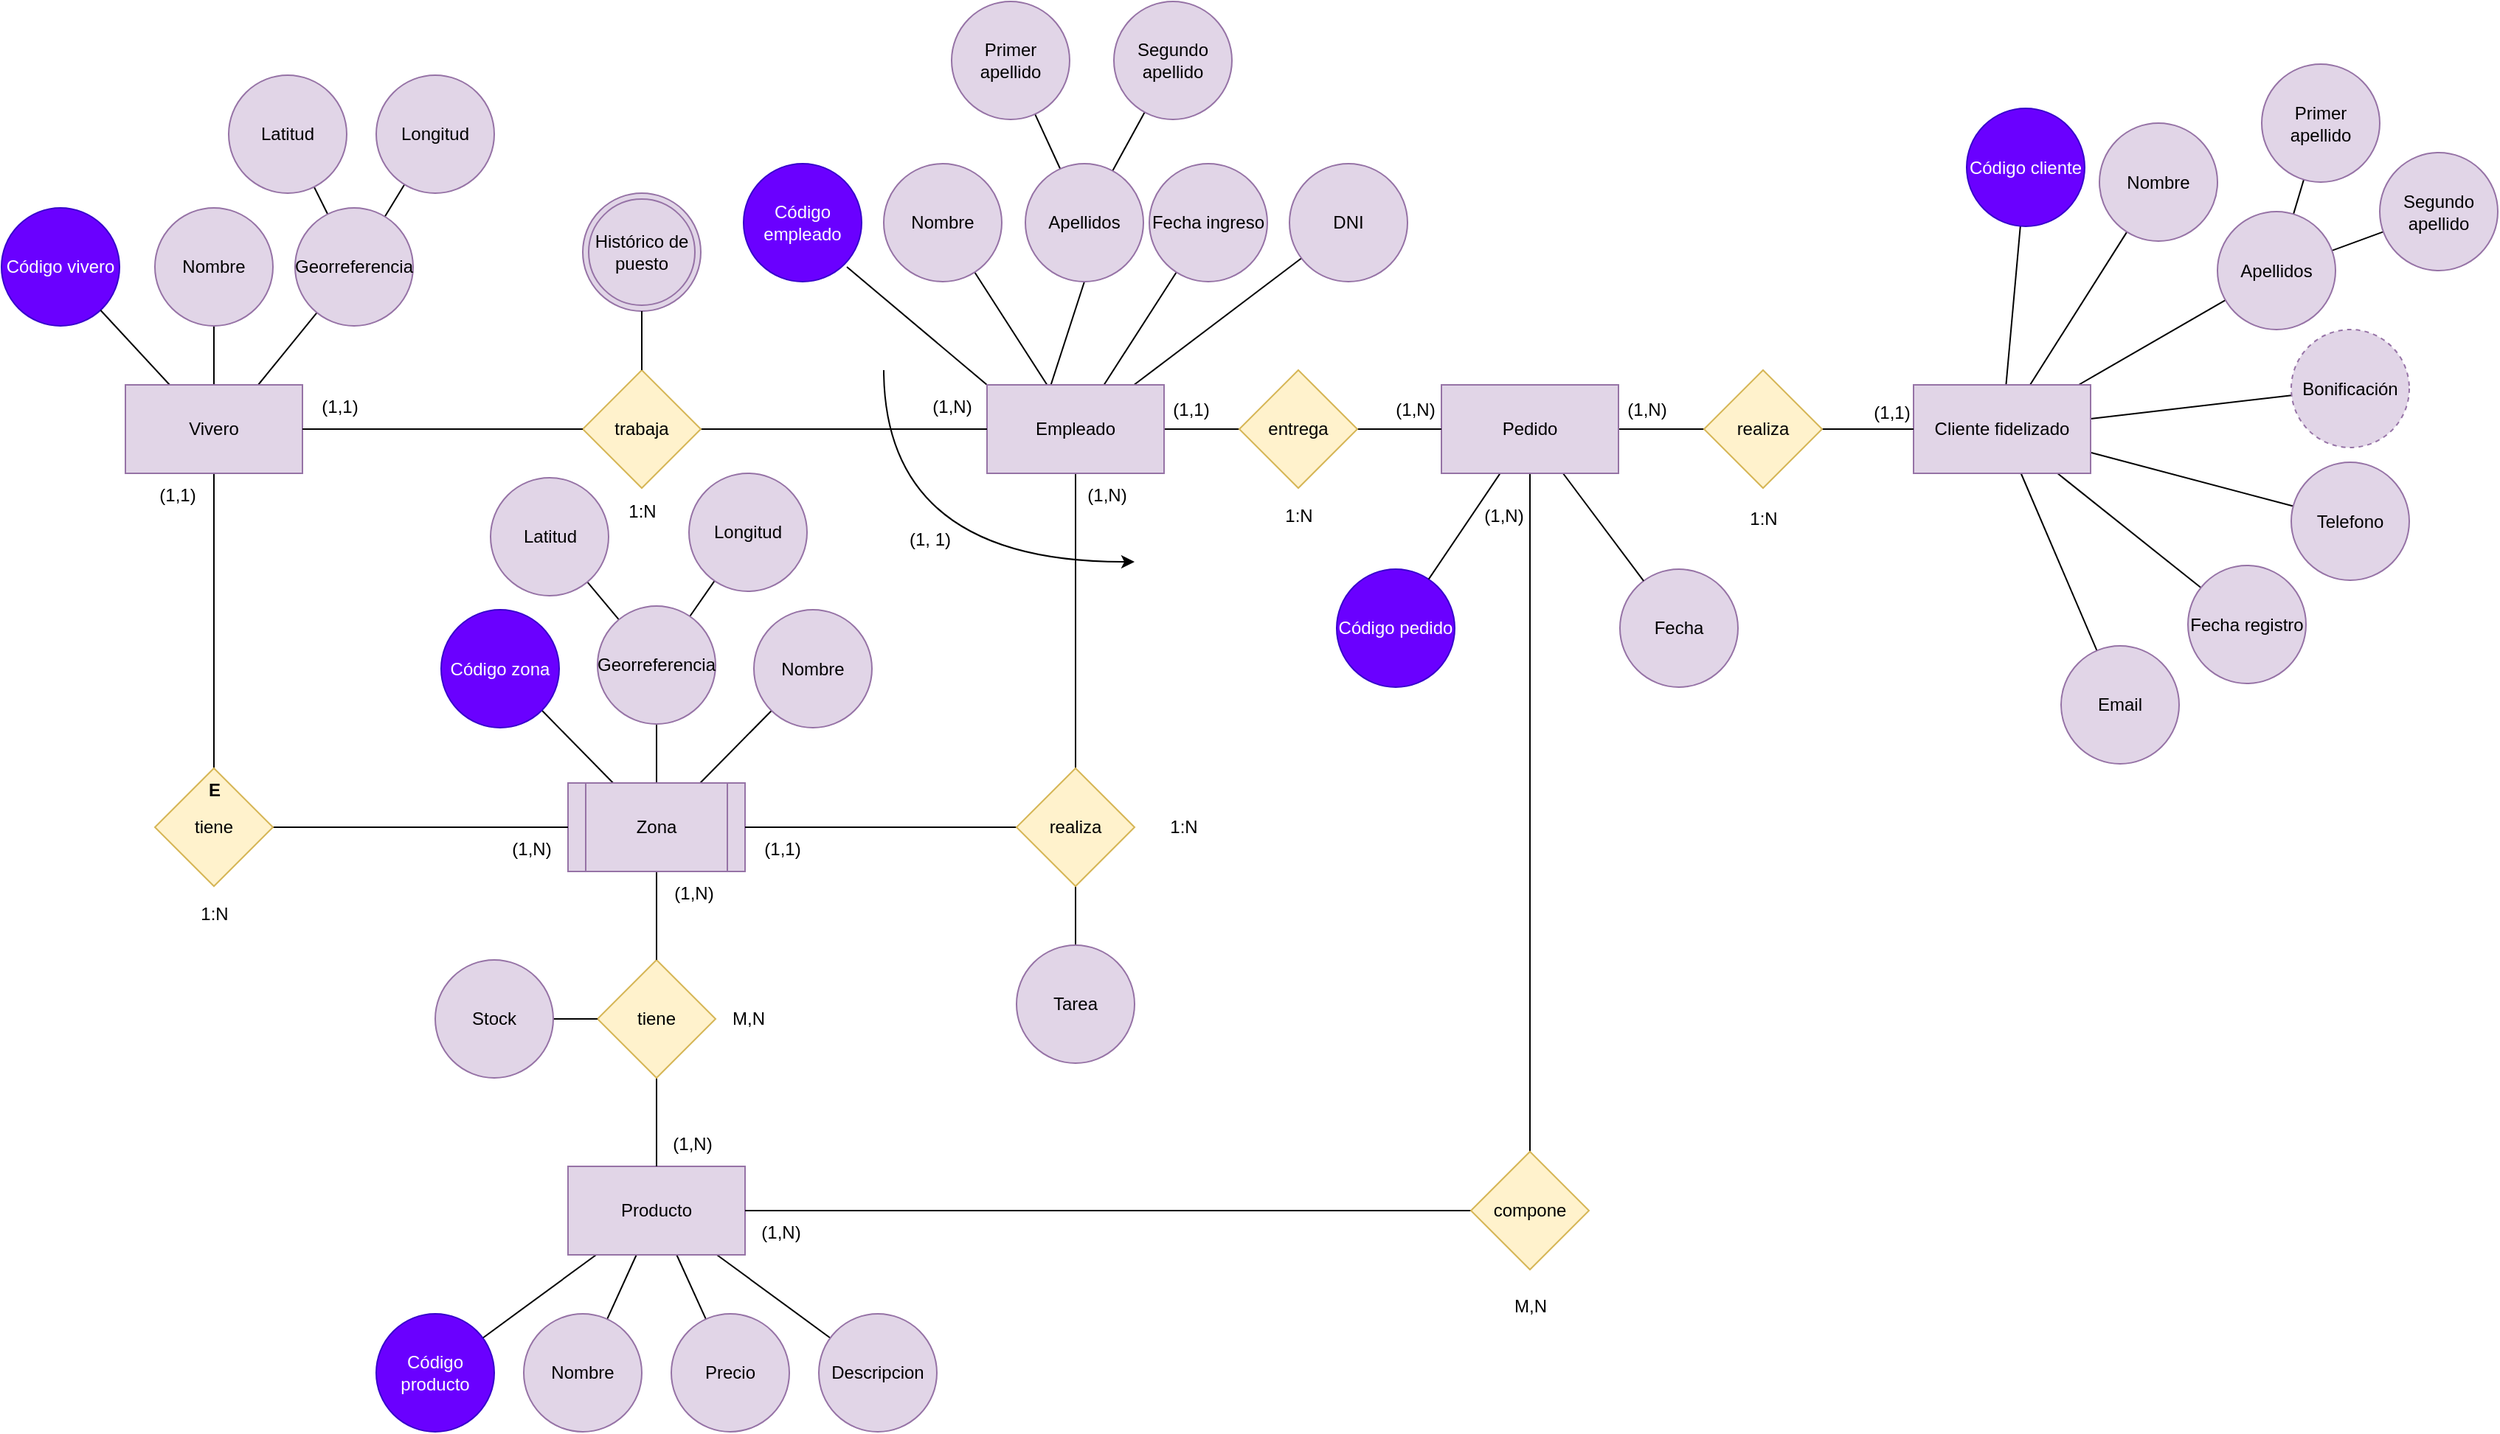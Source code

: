 <mxfile version="24.8.3">
  <diagram name="Página-1" id="UHBcDo3w5O7GQZ0DHGnp">
    <mxGraphModel grid="0" page="1" gridSize="10" guides="1" tooltips="1" connect="1" arrows="1" fold="1" pageScale="1" pageWidth="827" pageHeight="1169" math="0" shadow="0">
      <root>
        <mxCell id="0" />
        <mxCell id="1" parent="0" />
        <mxCell id="_EzMTFCngacepDHgzK4X-21" style="rounded=0;orthogonalLoop=1;jettySize=auto;html=1;entryX=0.5;entryY=1;entryDx=0;entryDy=0;endArrow=none;endFill=0;exitX=0.5;exitY=0;exitDx=0;exitDy=0;" edge="1" parent="1" source="6fVsq-_J9UxJOpscQPYp-1" target="_EzMTFCngacepDHgzK4X-19">
          <mxGeometry relative="1" as="geometry" />
        </mxCell>
        <mxCell id="_EzMTFCngacepDHgzK4X-22" style="rounded=0;orthogonalLoop=1;jettySize=auto;html=1;endArrow=none;endFill=0;" edge="1" parent="1" source="PSQP5frEjgtf2xddnxFg-1" target="_EzMTFCngacepDHgzK4X-17">
          <mxGeometry relative="1" as="geometry">
            <mxPoint x="-580" y="220" as="targetPoint" />
          </mxGeometry>
        </mxCell>
        <mxCell id="_EzMTFCngacepDHgzK4X-33" style="rounded=0;orthogonalLoop=1;jettySize=auto;html=1;endArrow=none;endFill=0;entryX=0.875;entryY=0.875;entryDx=0;entryDy=0;entryPerimeter=0;exitX=0;exitY=0;exitDx=0;exitDy=0;" edge="1" parent="1" source="6fVsq-_J9UxJOpscQPYp-6" target="_EzMTFCngacepDHgzK4X-28">
          <mxGeometry relative="1" as="geometry" />
        </mxCell>
        <mxCell id="_EzMTFCngacepDHgzK4X-34" style="rounded=0;orthogonalLoop=1;jettySize=auto;html=1;endArrow=none;endFill=0;" edge="1" parent="1" source="6fVsq-_J9UxJOpscQPYp-6" target="_EzMTFCngacepDHgzK4X-30">
          <mxGeometry relative="1" as="geometry" />
        </mxCell>
        <mxCell id="_EzMTFCngacepDHgzK4X-35" style="rounded=0;orthogonalLoop=1;jettySize=auto;html=1;entryX=0.5;entryY=1;entryDx=0;entryDy=0;endArrow=none;endFill=0;exitX=0.35;exitY=0.067;exitDx=0;exitDy=0;exitPerimeter=0;" edge="1" parent="1" source="6fVsq-_J9UxJOpscQPYp-6" target="_EzMTFCngacepDHgzK4X-29">
          <mxGeometry relative="1" as="geometry" />
        </mxCell>
        <mxCell id="_EzMTFCngacepDHgzK4X-36" style="rounded=0;orthogonalLoop=1;jettySize=auto;html=1;endArrow=none;endFill=0;" edge="1" parent="1" source="6fVsq-_J9UxJOpscQPYp-6" target="_EzMTFCngacepDHgzK4X-32">
          <mxGeometry relative="1" as="geometry" />
        </mxCell>
        <mxCell id="_EzMTFCngacepDHgzK4X-37" style="rounded=0;orthogonalLoop=1;jettySize=auto;html=1;endArrow=none;endFill=0;" edge="1" parent="1" source="6fVsq-_J9UxJOpscQPYp-6" target="_EzMTFCngacepDHgzK4X-31">
          <mxGeometry relative="1" as="geometry" />
        </mxCell>
        <mxCell id="SDyo2RUHHrsPKv_Lk7U--41" style="edgeStyle=orthogonalEdgeStyle;rounded=0;orthogonalLoop=1;jettySize=auto;html=1;entryX=0.5;entryY=0;entryDx=0;entryDy=0;endArrow=none;endFill=0;" edge="1" parent="1" source="6fVsq-_J9UxJOpscQPYp-6" target="SDyo2RUHHrsPKv_Lk7U--40">
          <mxGeometry relative="1" as="geometry" />
        </mxCell>
        <mxCell id="Sppeee91M4I9eySE8Mxn-9" style="edgeStyle=orthogonalEdgeStyle;rounded=0;orthogonalLoop=1;jettySize=auto;html=1;endArrow=none;endFill=0;" edge="1" parent="1" source="6fVsq-_J9UxJOpscQPYp-6" target="Sppeee91M4I9eySE8Mxn-8">
          <mxGeometry relative="1" as="geometry" />
        </mxCell>
        <mxCell id="6fVsq-_J9UxJOpscQPYp-6" value="Empleado" style="rounded=0;whiteSpace=wrap;html=1;fillColor=#e1d5e7;strokeColor=#9673a6;" vertex="1" parent="1">
          <mxGeometry x="-96" y="360" width="120" height="60" as="geometry" />
        </mxCell>
        <mxCell id="_EzMTFCngacepDHgzK4X-38" style="rounded=0;orthogonalLoop=1;jettySize=auto;html=1;endArrow=none;endFill=0;" edge="1" parent="1" source="6fVsq-_J9UxJOpscQPYp-7" target="SDyo2RUHHrsPKv_Lk7U--8">
          <mxGeometry relative="1" as="geometry" />
        </mxCell>
        <mxCell id="_EzMTFCngacepDHgzK4X-39" style="rounded=0;orthogonalLoop=1;jettySize=auto;html=1;endArrow=none;endFill=0;" edge="1" parent="1" source="6fVsq-_J9UxJOpscQPYp-7" target="SDyo2RUHHrsPKv_Lk7U--11">
          <mxGeometry relative="1" as="geometry" />
        </mxCell>
        <mxCell id="_EzMTFCngacepDHgzK4X-40" style="rounded=0;orthogonalLoop=1;jettySize=auto;html=1;endArrow=none;endFill=0;" edge="1" parent="1" source="6fVsq-_J9UxJOpscQPYp-7" target="SDyo2RUHHrsPKv_Lk7U--12">
          <mxGeometry relative="1" as="geometry" />
        </mxCell>
        <mxCell id="_EzMTFCngacepDHgzK4X-41" style="rounded=0;orthogonalLoop=1;jettySize=auto;html=1;endArrow=none;endFill=0;" edge="1" parent="1" source="6fVsq-_J9UxJOpscQPYp-7" target="SDyo2RUHHrsPKv_Lk7U--13">
          <mxGeometry relative="1" as="geometry" />
        </mxCell>
        <mxCell id="6fVsq-_J9UxJOpscQPYp-7" value="Producto" style="rounded=0;whiteSpace=wrap;html=1;fillColor=#e1d5e7;strokeColor=#9673a6;" vertex="1" parent="1">
          <mxGeometry x="-380" y="890" width="120" height="60" as="geometry" />
        </mxCell>
        <mxCell id="SDyo2RUHHrsPKv_Lk7U--25" style="rounded=0;orthogonalLoop=1;jettySize=auto;html=1;endArrow=none;endFill=0;" edge="1" parent="1" source="_EzMTFCngacepDHgzK4X-6" target="SDyo2RUHHrsPKv_Lk7U--18">
          <mxGeometry relative="1" as="geometry" />
        </mxCell>
        <mxCell id="SDyo2RUHHrsPKv_Lk7U--26" style="rounded=0;orthogonalLoop=1;jettySize=auto;html=1;endArrow=none;endFill=0;" edge="1" parent="1" source="_EzMTFCngacepDHgzK4X-6" target="SDyo2RUHHrsPKv_Lk7U--20">
          <mxGeometry relative="1" as="geometry" />
        </mxCell>
        <mxCell id="SDyo2RUHHrsPKv_Lk7U--27" style="rounded=0;orthogonalLoop=1;jettySize=auto;html=1;endArrow=none;endFill=0;" edge="1" parent="1" source="_EzMTFCngacepDHgzK4X-6" target="SDyo2RUHHrsPKv_Lk7U--21">
          <mxGeometry relative="1" as="geometry" />
        </mxCell>
        <mxCell id="SDyo2RUHHrsPKv_Lk7U--28" style="rounded=0;orthogonalLoop=1;jettySize=auto;html=1;endArrow=none;endFill=0;" edge="1" parent="1" source="_EzMTFCngacepDHgzK4X-6" target="SDyo2RUHHrsPKv_Lk7U--22">
          <mxGeometry relative="1" as="geometry" />
        </mxCell>
        <mxCell id="SDyo2RUHHrsPKv_Lk7U--29" style="rounded=0;orthogonalLoop=1;jettySize=auto;html=1;endArrow=none;endFill=0;" edge="1" parent="1" source="_EzMTFCngacepDHgzK4X-6" target="SDyo2RUHHrsPKv_Lk7U--23">
          <mxGeometry relative="1" as="geometry" />
        </mxCell>
        <mxCell id="SDyo2RUHHrsPKv_Lk7U--30" style="rounded=0;orthogonalLoop=1;jettySize=auto;html=1;endArrow=none;endFill=0;" edge="1" parent="1" source="_EzMTFCngacepDHgzK4X-6" target="SDyo2RUHHrsPKv_Lk7U--24">
          <mxGeometry relative="1" as="geometry" />
        </mxCell>
        <mxCell id="SDyo2RUHHrsPKv_Lk7U--8" value="Código producto" style="ellipse;whiteSpace=wrap;html=1;aspect=fixed;fillColor=#6a00ff;strokeColor=#3700CC;fontColor=#ffffff;" vertex="1" parent="1">
          <mxGeometry x="-510" y="990" width="80" height="80" as="geometry" />
        </mxCell>
        <mxCell id="SDyo2RUHHrsPKv_Lk7U--12" value="Precio" style="ellipse;whiteSpace=wrap;html=1;aspect=fixed;fillColor=#e1d5e7;strokeColor=#9673a6;" vertex="1" parent="1">
          <mxGeometry x="-310" y="990" width="80" height="80" as="geometry" />
        </mxCell>
        <mxCell id="_EzMTFCngacepDHgzK4X-16" value="Código vivero " style="ellipse;whiteSpace=wrap;html=1;aspect=fixed;fillColor=#6a00ff;strokeColor=#3700CC;fontColor=#ffffff;" vertex="1" parent="1">
          <mxGeometry x="-764" y="240" width="80" height="80" as="geometry" />
        </mxCell>
        <mxCell id="SDyo2RUHHrsPKv_Lk7U--13" value="Descripcion" style="ellipse;whiteSpace=wrap;html=1;aspect=fixed;fillColor=#e1d5e7;strokeColor=#9673a6;" vertex="1" parent="1">
          <mxGeometry x="-210" y="990" width="80" height="80" as="geometry" />
        </mxCell>
        <mxCell id="_EzMTFCngacepDHgzK4X-26" style="rounded=0;orthogonalLoop=1;jettySize=auto;html=1;endArrow=none;endFill=0;exitX=0.25;exitY=0;exitDx=0;exitDy=0;" edge="1" parent="1" source="6fVsq-_J9UxJOpscQPYp-1" target="_EzMTFCngacepDHgzK4X-16">
          <mxGeometry relative="1" as="geometry" />
        </mxCell>
        <mxCell id="PSQP5frEjgtf2xddnxFg-9" style="rounded=0;orthogonalLoop=1;jettySize=auto;html=1;endArrow=none;endFill=0;" edge="1" parent="1" source="_EzMTFCngacepDHgzK4X-6" target="PSQP5frEjgtf2xddnxFg-8">
          <mxGeometry relative="1" as="geometry" />
        </mxCell>
        <mxCell id="_EzMTFCngacepDHgzK4X-6" value="Cliente fidelizado" style="rounded=0;whiteSpace=wrap;html=1;fillColor=#e1d5e7;strokeColor=#9673a6;" vertex="1" parent="1">
          <mxGeometry x="532" y="360" width="120" height="60" as="geometry" />
        </mxCell>
        <mxCell id="SDyo2RUHHrsPKv_Lk7U--16" value="Fecha" style="ellipse;whiteSpace=wrap;html=1;aspect=fixed;fillColor=#e1d5e7;strokeColor=#9673a6;" vertex="1" parent="1">
          <mxGeometry x="333" y="485" width="80" height="80" as="geometry" />
        </mxCell>
        <mxCell id="_EzMTFCngacepDHgzK4X-27" style="rounded=0;orthogonalLoop=1;jettySize=auto;html=1;endArrow=none;endFill=0;" edge="1" parent="1" source="PSQP5frEjgtf2xddnxFg-1" target="_EzMTFCngacepDHgzK4X-18">
          <mxGeometry relative="1" as="geometry">
            <mxPoint x="-480" y="220" as="targetPoint" />
          </mxGeometry>
        </mxCell>
        <mxCell id="SDyo2RUHHrsPKv_Lk7U--14" value="Código pedido" style="ellipse;whiteSpace=wrap;html=1;aspect=fixed;fillColor=#6a00ff;strokeColor=#3700CC;fontColor=#ffffff;" vertex="1" parent="1">
          <mxGeometry x="141" y="485" width="80" height="80" as="geometry" />
        </mxCell>
        <mxCell id="_EzMTFCngacepDHgzK4X-42" style="rounded=0;orthogonalLoop=1;jettySize=auto;html=1;endArrow=none;endFill=0;entryX=1;entryY=1;entryDx=0;entryDy=0;" edge="1" parent="1" source="SDyo2RUHHrsPKv_Lk7U--31" target="SDyo2RUHHrsPKv_Lk7U--4">
          <mxGeometry relative="1" as="geometry">
            <mxPoint x="-377.857" y="610" as="sourcePoint" />
          </mxGeometry>
        </mxCell>
        <mxCell id="SDyo2RUHHrsPKv_Lk7U--18" value="Código cliente" style="ellipse;whiteSpace=wrap;html=1;aspect=fixed;fillColor=#6a00ff;strokeColor=#3700CC;fontColor=#ffffff;" vertex="1" parent="1">
          <mxGeometry x="568" y="172.5" width="80" height="80" as="geometry" />
        </mxCell>
        <mxCell id="_EzMTFCngacepDHgzK4X-43" style="rounded=0;orthogonalLoop=1;jettySize=auto;html=1;endArrow=none;endFill=0;" edge="1" parent="1" source="SDyo2RUHHrsPKv_Lk7U--31" target="SDyo2RUHHrsPKv_Lk7U--5">
          <mxGeometry relative="1" as="geometry">
            <mxPoint x="-339.286" y="610" as="sourcePoint" />
          </mxGeometry>
        </mxCell>
        <mxCell id="SDyo2RUHHrsPKv_Lk7U--20" value="Nombre" style="ellipse;whiteSpace=wrap;html=1;aspect=fixed;fillColor=#e1d5e7;strokeColor=#9673a6;" vertex="1" parent="1">
          <mxGeometry x="658" y="182.5" width="80" height="80" as="geometry" />
        </mxCell>
        <mxCell id="J-nF8_KSfzNKeLKuR7F0-20" style="rounded=0;orthogonalLoop=1;jettySize=auto;html=1;endArrow=none;endFill=0;" edge="1" parent="1" source="SDyo2RUHHrsPKv_Lk7U--21" target="J-nF8_KSfzNKeLKuR7F0-18">
          <mxGeometry relative="1" as="geometry" />
        </mxCell>
        <mxCell id="J-nF8_KSfzNKeLKuR7F0-21" style="rounded=0;orthogonalLoop=1;jettySize=auto;html=1;endArrow=none;endFill=0;" edge="1" parent="1" source="SDyo2RUHHrsPKv_Lk7U--21" target="J-nF8_KSfzNKeLKuR7F0-19">
          <mxGeometry relative="1" as="geometry" />
        </mxCell>
        <mxCell id="SDyo2RUHHrsPKv_Lk7U--21" value="Apellidos" style="ellipse;whiteSpace=wrap;html=1;aspect=fixed;fillColor=#e1d5e7;strokeColor=#9673a6;" vertex="1" parent="1">
          <mxGeometry x="738" y="242.5" width="80" height="80" as="geometry" />
        </mxCell>
        <mxCell id="SDyo2RUHHrsPKv_Lk7U--37" style="edgeStyle=orthogonalEdgeStyle;rounded=0;orthogonalLoop=1;jettySize=auto;html=1;endArrow=none;endFill=0;" edge="1" parent="1" source="_EzMTFCngacepDHgzK4X-49" target="6fVsq-_J9UxJOpscQPYp-6">
          <mxGeometry relative="1" as="geometry" />
        </mxCell>
        <mxCell id="_EzMTFCngacepDHgzK4X-49" value="trabaja" style="rhombus;whiteSpace=wrap;html=1;fillColor=#fff2cc;strokeColor=#d6b656;" vertex="1" parent="1">
          <mxGeometry x="-370" y="350" width="80" height="80" as="geometry" />
        </mxCell>
        <mxCell id="_EzMTFCngacepDHgzK4X-18" value="Longitud" style="ellipse;whiteSpace=wrap;html=1;aspect=fixed;fillColor=#e1d5e7;strokeColor=#9673a6;" vertex="1" parent="1">
          <mxGeometry x="-510" y="150" width="80" height="80" as="geometry" />
        </mxCell>
        <mxCell id="_EzMTFCngacepDHgzK4X-46" style="rounded=0;orthogonalLoop=1;jettySize=auto;html=1;endArrow=none;endFill=0;" edge="1" parent="1" source="_EzMTFCngacepDHgzK4X-7" target="SDyo2RUHHrsPKv_Lk7U--14">
          <mxGeometry relative="1" as="geometry" />
        </mxCell>
        <mxCell id="_EzMTFCngacepDHgzK4X-47" style="rounded=0;orthogonalLoop=1;jettySize=auto;html=1;endArrow=none;endFill=0;" edge="1" parent="1" source="_EzMTFCngacepDHgzK4X-7" target="SDyo2RUHHrsPKv_Lk7U--16">
          <mxGeometry relative="1" as="geometry" />
        </mxCell>
        <mxCell id="_EzMTFCngacepDHgzK4X-17" value="Latitud" style="ellipse;whiteSpace=wrap;html=1;aspect=fixed;fillColor=#e1d5e7;strokeColor=#9673a6;" vertex="1" parent="1">
          <mxGeometry x="-610" y="150" width="80" height="80" as="geometry" />
        </mxCell>
        <mxCell id="SDyo2RUHHrsPKv_Lk7U--23" value="Telefono" style="ellipse;whiteSpace=wrap;html=1;aspect=fixed;fillColor=#e1d5e7;strokeColor=#9673a6;" vertex="1" parent="1">
          <mxGeometry x="788" y="412.5" width="80" height="80" as="geometry" />
        </mxCell>
        <mxCell id="_EzMTFCngacepDHgzK4X-31" value="DNI" style="ellipse;whiteSpace=wrap;html=1;aspect=fixed;fillColor=#e1d5e7;strokeColor=#9673a6;" vertex="1" parent="1">
          <mxGeometry x="109" y="210" width="80" height="80" as="geometry" />
        </mxCell>
        <mxCell id="SDyo2RUHHrsPKv_Lk7U--24" value="Fecha registro" style="ellipse;whiteSpace=wrap;html=1;aspect=fixed;fillColor=#e1d5e7;strokeColor=#9673a6;" vertex="1" parent="1">
          <mxGeometry x="718" y="482.5" width="80" height="80" as="geometry" />
        </mxCell>
        <mxCell id="_EzMTFCngacepDHgzK4X-32" value="Fecha ingreso" style="ellipse;whiteSpace=wrap;html=1;aspect=fixed;fillColor=#e1d5e7;strokeColor=#9673a6;" vertex="1" parent="1">
          <mxGeometry x="14" y="210" width="80" height="80" as="geometry" />
        </mxCell>
        <mxCell id="SDyo2RUHHrsPKv_Lk7U--22" value="Email" style="ellipse;whiteSpace=wrap;html=1;aspect=fixed;fillColor=#e1d5e7;strokeColor=#9673a6;" vertex="1" parent="1">
          <mxGeometry x="632" y="537" width="80" height="80" as="geometry" />
        </mxCell>
        <mxCell id="SDyo2RUHHrsPKv_Lk7U--34" value="" style="rounded=0;orthogonalLoop=1;jettySize=auto;html=1;endArrow=none;endFill=0;" edge="1" parent="1" source="6fVsq-_J9UxJOpscQPYp-1" target="SDyo2RUHHrsPKv_Lk7U--33">
          <mxGeometry relative="1" as="geometry" />
        </mxCell>
        <mxCell id="PSQP5frEjgtf2xddnxFg-2" style="rounded=0;orthogonalLoop=1;jettySize=auto;html=1;endArrow=none;endFill=0;exitX=0.75;exitY=0;exitDx=0;exitDy=0;" edge="1" parent="1" source="6fVsq-_J9UxJOpscQPYp-1" target="PSQP5frEjgtf2xddnxFg-1">
          <mxGeometry relative="1" as="geometry" />
        </mxCell>
        <mxCell id="6fVsq-_J9UxJOpscQPYp-1" value="Vivero" style="rounded=0;whiteSpace=wrap;html=1;fillColor=#e1d5e7;strokeColor=#9673a6;" vertex="1" parent="1">
          <mxGeometry x="-680" y="360" width="120" height="60" as="geometry" />
        </mxCell>
        <mxCell id="_EzMTFCngacepDHgzK4X-28" value="Código empleado" style="ellipse;whiteSpace=wrap;html=1;aspect=fixed;fillColor=#6a00ff;strokeColor=#3700CC;fontColor=#ffffff;" vertex="1" parent="1">
          <mxGeometry x="-261" y="210" width="80" height="80" as="geometry" />
        </mxCell>
        <mxCell id="J-nF8_KSfzNKeLKuR7F0-16" style="rounded=0;orthogonalLoop=1;jettySize=auto;html=1;endArrow=none;endFill=0;" edge="1" parent="1" source="_EzMTFCngacepDHgzK4X-29" target="J-nF8_KSfzNKeLKuR7F0-14">
          <mxGeometry relative="1" as="geometry" />
        </mxCell>
        <mxCell id="J-nF8_KSfzNKeLKuR7F0-17" style="rounded=0;orthogonalLoop=1;jettySize=auto;html=1;endArrow=none;endFill=0;" edge="1" parent="1" source="_EzMTFCngacepDHgzK4X-29" target="J-nF8_KSfzNKeLKuR7F0-15">
          <mxGeometry relative="1" as="geometry">
            <mxPoint x="-37" y="217" as="sourcePoint" />
          </mxGeometry>
        </mxCell>
        <mxCell id="_EzMTFCngacepDHgzK4X-29" value="Apellidos" style="ellipse;whiteSpace=wrap;html=1;aspect=fixed;fillColor=#e1d5e7;strokeColor=#9673a6;" vertex="1" parent="1">
          <mxGeometry x="-70" y="210" width="80" height="80" as="geometry" />
        </mxCell>
        <mxCell id="_EzMTFCngacepDHgzK4X-52" style="edgeStyle=orthogonalEdgeStyle;rounded=0;orthogonalLoop=1;jettySize=auto;html=1;endArrow=none;endFill=0;" edge="1" parent="1" source="_EzMTFCngacepDHgzK4X-11" target="6fVsq-_J9UxJOpscQPYp-7">
          <mxGeometry relative="1" as="geometry" />
        </mxCell>
        <mxCell id="_EzMTFCngacepDHgzK4X-11" value="tiene" style="rhombus;whiteSpace=wrap;html=1;fillColor=#fff2cc;strokeColor=#d6b656;" vertex="1" parent="1">
          <mxGeometry x="-360" y="750" width="80" height="80" as="geometry" />
        </mxCell>
        <mxCell id="_EzMTFCngacepDHgzK4X-30" value="Nombre" style="ellipse;whiteSpace=wrap;html=1;aspect=fixed;fillColor=#e1d5e7;strokeColor=#9673a6;" vertex="1" parent="1">
          <mxGeometry x="-166" y="210" width="80" height="80" as="geometry" />
        </mxCell>
        <mxCell id="_EzMTFCngacepDHgzK4X-50" style="edgeStyle=orthogonalEdgeStyle;rounded=0;orthogonalLoop=1;jettySize=auto;html=1;entryX=0;entryY=0.5;entryDx=0;entryDy=0;endArrow=none;endFill=0;" edge="1" parent="1" source="SDyo2RUHHrsPKv_Lk7U--1" target="_EzMTFCngacepDHgzK4X-11">
          <mxGeometry relative="1" as="geometry" />
        </mxCell>
        <mxCell id="SDyo2RUHHrsPKv_Lk7U--1" value="Stock" style="ellipse;whiteSpace=wrap;html=1;aspect=fixed;fillColor=#e1d5e7;strokeColor=#9673a6;" vertex="1" parent="1">
          <mxGeometry x="-470" y="750" width="80" height="80" as="geometry" />
        </mxCell>
        <mxCell id="_EzMTFCngacepDHgzK4X-19" value="Nombre" style="ellipse;whiteSpace=wrap;html=1;aspect=fixed;fillColor=#e1d5e7;strokeColor=#9673a6;" vertex="1" parent="1">
          <mxGeometry x="-660" y="240" width="80" height="80" as="geometry" />
        </mxCell>
        <mxCell id="_EzMTFCngacepDHgzK4X-51" style="edgeStyle=orthogonalEdgeStyle;rounded=0;orthogonalLoop=1;jettySize=auto;html=1;endArrow=none;endFill=0;" edge="1" parent="1" source="SDyo2RUHHrsPKv_Lk7U--31" target="_EzMTFCngacepDHgzK4X-11">
          <mxGeometry relative="1" as="geometry">
            <mxPoint x="-320" y="670" as="sourcePoint" />
          </mxGeometry>
        </mxCell>
        <mxCell id="rifXGjwa7ciNM-QI1-3g-2" style="edgeStyle=orthogonalEdgeStyle;rounded=0;orthogonalLoop=1;jettySize=auto;html=1;endArrow=none;endFill=0;" edge="1" parent="1" source="_EzMTFCngacepDHgzK4X-7" target="rifXGjwa7ciNM-QI1-3g-1">
          <mxGeometry relative="1" as="geometry" />
        </mxCell>
        <mxCell id="Sppeee91M4I9eySE8Mxn-6" style="edgeStyle=orthogonalEdgeStyle;rounded=0;orthogonalLoop=1;jettySize=auto;html=1;entryX=0;entryY=0.5;entryDx=0;entryDy=0;endArrow=none;endFill=0;" edge="1" parent="1" source="_EzMTFCngacepDHgzK4X-7" target="Sppeee91M4I9eySE8Mxn-5">
          <mxGeometry relative="1" as="geometry" />
        </mxCell>
        <mxCell id="_EzMTFCngacepDHgzK4X-7" value="Pedido" style="rounded=0;whiteSpace=wrap;html=1;fillColor=#e1d5e7;strokeColor=#9673a6;" vertex="1" parent="1">
          <mxGeometry x="212" y="360" width="120" height="60" as="geometry" />
        </mxCell>
        <mxCell id="SDyo2RUHHrsPKv_Lk7U--4" value="Código zona" style="ellipse;whiteSpace=wrap;html=1;aspect=fixed;fillColor=#6a00ff;strokeColor=#3700CC;fontColor=#ffffff;" vertex="1" parent="1">
          <mxGeometry x="-466" y="512.5" width="80" height="80" as="geometry" />
        </mxCell>
        <mxCell id="SDyo2RUHHrsPKv_Lk7U--5" value="Nombre" style="ellipse;whiteSpace=wrap;html=1;aspect=fixed;fillColor=#e1d5e7;strokeColor=#9673a6;" vertex="1" parent="1">
          <mxGeometry x="-254" y="512.5" width="80" height="80" as="geometry" />
        </mxCell>
        <mxCell id="SDyo2RUHHrsPKv_Lk7U--11" value="Nombre" style="ellipse;whiteSpace=wrap;html=1;aspect=fixed;fillColor=#e1d5e7;strokeColor=#9673a6;" vertex="1" parent="1">
          <mxGeometry x="-410" y="990" width="80" height="80" as="geometry" />
        </mxCell>
        <mxCell id="_EzMTFCngacepDHgzK4X-53" style="edgeStyle=orthogonalEdgeStyle;rounded=0;orthogonalLoop=1;jettySize=auto;html=1;entryX=0;entryY=0.5;entryDx=0;entryDy=0;endArrow=none;endFill=0;" edge="1" parent="1" source="6fVsq-_J9UxJOpscQPYp-1" target="_EzMTFCngacepDHgzK4X-49">
          <mxGeometry relative="1" as="geometry">
            <mxPoint x="-260" y="640" as="sourcePoint" />
          </mxGeometry>
        </mxCell>
        <mxCell id="PSQP5frEjgtf2xddnxFg-27" style="rounded=0;orthogonalLoop=1;jettySize=auto;html=1;endArrow=none;endFill=0;" edge="1" parent="1" source="SDyo2RUHHrsPKv_Lk7U--31" target="PSQP5frEjgtf2xddnxFg-26">
          <mxGeometry relative="1" as="geometry" />
        </mxCell>
        <mxCell id="SDyo2RUHHrsPKv_Lk7U--31" value="Zona" style="shape=process;whiteSpace=wrap;html=1;backgroundOutline=1;fillColor=#e1d5e7;strokeColor=#9673a6;" vertex="1" parent="1">
          <mxGeometry x="-380" y="630" width="120" height="60" as="geometry" />
        </mxCell>
        <mxCell id="SDyo2RUHHrsPKv_Lk7U--35" style="rounded=0;orthogonalLoop=1;jettySize=auto;html=1;endArrow=none;endFill=0;" edge="1" parent="1" source="SDyo2RUHHrsPKv_Lk7U--33" target="SDyo2RUHHrsPKv_Lk7U--31">
          <mxGeometry relative="1" as="geometry" />
        </mxCell>
        <mxCell id="SDyo2RUHHrsPKv_Lk7U--33" value="tiene" style="rhombus;whiteSpace=wrap;html=1;fillColor=#fff2cc;strokeColor=#d6b656;" vertex="1" parent="1">
          <mxGeometry x="-660" y="620" width="80" height="80" as="geometry" />
        </mxCell>
        <mxCell id="SDyo2RUHHrsPKv_Lk7U--42" style="edgeStyle=orthogonalEdgeStyle;rounded=0;orthogonalLoop=1;jettySize=auto;html=1;endArrow=none;endFill=0;" edge="1" parent="1" source="SDyo2RUHHrsPKv_Lk7U--40" target="SDyo2RUHHrsPKv_Lk7U--31">
          <mxGeometry relative="1" as="geometry" />
        </mxCell>
        <mxCell id="SDyo2RUHHrsPKv_Lk7U--45" style="rounded=0;orthogonalLoop=1;jettySize=auto;html=1;entryX=0.5;entryY=0;entryDx=0;entryDy=0;endArrow=none;endFill=0;" edge="1" parent="1" source="SDyo2RUHHrsPKv_Lk7U--40" target="SDyo2RUHHrsPKv_Lk7U--43">
          <mxGeometry relative="1" as="geometry" />
        </mxCell>
        <mxCell id="SDyo2RUHHrsPKv_Lk7U--40" value="realiza" style="rhombus;whiteSpace=wrap;html=1;fillColor=#fff2cc;strokeColor=#d6b656;" vertex="1" parent="1">
          <mxGeometry x="-76" y="620" width="80" height="80" as="geometry" />
        </mxCell>
        <mxCell id="SDyo2RUHHrsPKv_Lk7U--43" value="Tarea" style="ellipse;whiteSpace=wrap;html=1;aspect=fixed;fillColor=#e1d5e7;strokeColor=#9673a6;" vertex="1" parent="1">
          <mxGeometry x="-76" y="740" width="80" height="80" as="geometry" />
        </mxCell>
        <mxCell id="SDyo2RUHHrsPKv_Lk7U--49" value="" style="endArrow=none;html=1;rounded=1;curved=1;edgeStyle=orthogonalEdgeStyle;startArrow=classic;startFill=1;endFill=0;" edge="1" parent="1">
          <mxGeometry width="50" height="50" relative="1" as="geometry">
            <mxPoint x="4" y="480" as="sourcePoint" />
            <mxPoint x="-166" y="350" as="targetPoint" />
          </mxGeometry>
        </mxCell>
        <mxCell id="J-nF8_KSfzNKeLKuR7F0-8" value="Histórico de puesto" style="ellipse;shape=doubleEllipse;whiteSpace=wrap;html=1;aspect=fixed;fillColor=#e1d5e7;strokeColor=#9673a6;" vertex="1" parent="1">
          <mxGeometry x="-370" y="230" width="80" height="80" as="geometry" />
        </mxCell>
        <mxCell id="J-nF8_KSfzNKeLKuR7F0-9" style="rounded=0;orthogonalLoop=1;jettySize=auto;html=1;endArrow=none;endFill=0;" edge="1" parent="1" source="J-nF8_KSfzNKeLKuR7F0-8" target="_EzMTFCngacepDHgzK4X-49">
          <mxGeometry relative="1" as="geometry">
            <mxPoint x="-22" y="360" as="targetPoint" />
          </mxGeometry>
        </mxCell>
        <mxCell id="J-nF8_KSfzNKeLKuR7F0-14" value="Primer apellido" style="ellipse;whiteSpace=wrap;html=1;aspect=fixed;fillColor=#e1d5e7;strokeColor=#9673a6;" vertex="1" parent="1">
          <mxGeometry x="-120" y="100" width="80" height="80" as="geometry" />
        </mxCell>
        <mxCell id="PSQP5frEjgtf2xddnxFg-1" value="Georreferencia" style="ellipse;whiteSpace=wrap;html=1;aspect=fixed;fillColor=#e1d5e7;strokeColor=#9673a6;" vertex="1" parent="1">
          <mxGeometry x="-565" y="240" width="80" height="80" as="geometry" />
        </mxCell>
        <mxCell id="J-nF8_KSfzNKeLKuR7F0-15" value="Segundo apellido" style="ellipse;whiteSpace=wrap;html=1;aspect=fixed;fillColor=#e1d5e7;strokeColor=#9673a6;" vertex="1" parent="1">
          <mxGeometry x="-10" y="100" width="80" height="80" as="geometry" />
        </mxCell>
        <mxCell id="J-nF8_KSfzNKeLKuR7F0-18" value="Primer apellido" style="ellipse;whiteSpace=wrap;html=1;aspect=fixed;fillColor=#e1d5e7;strokeColor=#9673a6;" vertex="1" parent="1">
          <mxGeometry x="768" y="142.5" width="80" height="80" as="geometry" />
        </mxCell>
        <mxCell id="J-nF8_KSfzNKeLKuR7F0-19" value="Segundo apellido" style="ellipse;whiteSpace=wrap;html=1;aspect=fixed;fillColor=#e1d5e7;strokeColor=#9673a6;" vertex="1" parent="1">
          <mxGeometry x="848" y="202.5" width="80" height="80" as="geometry" />
        </mxCell>
        <mxCell id="PSQP5frEjgtf2xddnxFg-8" value="Bonificación" style="ellipse;whiteSpace=wrap;html=1;aspect=fixed;fillColor=#e1d5e7;strokeColor=#9673a6;dashed=1;" vertex="1" parent="1">
          <mxGeometry x="788" y="322.5" width="80" height="80" as="geometry" />
        </mxCell>
        <mxCell id="PSQP5frEjgtf2xddnxFg-22" style="rounded=0;orthogonalLoop=1;jettySize=auto;html=1;endArrow=none;endFill=0;" edge="1" parent="1" source="PSQP5frEjgtf2xddnxFg-26" target="PSQP5frEjgtf2xddnxFg-25">
          <mxGeometry relative="1" as="geometry" />
        </mxCell>
        <mxCell id="PSQP5frEjgtf2xddnxFg-23" style="rounded=0;orthogonalLoop=1;jettySize=auto;html=1;endArrow=none;endFill=0;" edge="1" parent="1" source="PSQP5frEjgtf2xddnxFg-26" target="PSQP5frEjgtf2xddnxFg-24">
          <mxGeometry relative="1" as="geometry" />
        </mxCell>
        <mxCell id="PSQP5frEjgtf2xddnxFg-24" value="Longitud" style="ellipse;whiteSpace=wrap;html=1;aspect=fixed;fillColor=#e1d5e7;strokeColor=#9673a6;" vertex="1" parent="1">
          <mxGeometry x="-298" y="420" width="80" height="80" as="geometry" />
        </mxCell>
        <mxCell id="PSQP5frEjgtf2xddnxFg-25" value="Latitud" style="ellipse;whiteSpace=wrap;html=1;aspect=fixed;fillColor=#e1d5e7;strokeColor=#9673a6;" vertex="1" parent="1">
          <mxGeometry x="-432.5" y="423" width="80" height="80" as="geometry" />
        </mxCell>
        <mxCell id="PSQP5frEjgtf2xddnxFg-26" value="Georreferencia" style="ellipse;whiteSpace=wrap;html=1;aspect=fixed;fillColor=#e1d5e7;strokeColor=#9673a6;" vertex="1" parent="1">
          <mxGeometry x="-360" y="510" width="80" height="80" as="geometry" />
        </mxCell>
        <mxCell id="PSQP5frEjgtf2xddnxFg-28" value="E" style="text;html=1;align=center;verticalAlign=middle;resizable=0;points=[];autosize=1;strokeColor=none;fillColor=none;fontStyle=1" vertex="1" parent="1">
          <mxGeometry x="-635" y="620" width="30" height="30" as="geometry" />
        </mxCell>
        <mxCell id="J-nF8_KSfzNKeLKuR7F0-24" value="(1,1)" style="text;html=1;align=center;verticalAlign=middle;resizable=0;points=[];autosize=1;strokeColor=none;fillColor=none;" vertex="1" parent="1">
          <mxGeometry x="-560" y="360" width="50" height="30" as="geometry" />
        </mxCell>
        <mxCell id="J-nF8_KSfzNKeLKuR7F0-25" value="(1,N)" style="text;html=1;align=center;verticalAlign=middle;resizable=0;points=[];autosize=1;strokeColor=none;fillColor=none;" vertex="1" parent="1">
          <mxGeometry x="-145" y="360" width="50" height="30" as="geometry" />
        </mxCell>
        <mxCell id="J-nF8_KSfzNKeLKuR7F0-26" value="(1,N)" style="text;html=1;align=center;verticalAlign=middle;resizable=0;points=[];autosize=1;strokeColor=none;fillColor=none;" vertex="1" parent="1">
          <mxGeometry x="-40" y="420" width="50" height="30" as="geometry" />
        </mxCell>
        <mxCell id="J-nF8_KSfzNKeLKuR7F0-27" value="(1,1)" style="text;html=1;align=center;verticalAlign=middle;resizable=0;points=[];autosize=1;strokeColor=none;fillColor=none;" vertex="1" parent="1">
          <mxGeometry x="-260" y="660" width="50" height="30" as="geometry" />
        </mxCell>
        <mxCell id="J-nF8_KSfzNKeLKuR7F0-28" value="(1,1)" style="text;html=1;align=center;verticalAlign=middle;resizable=0;points=[];autosize=1;strokeColor=none;fillColor=none;" vertex="1" parent="1">
          <mxGeometry x="-670" y="420" width="50" height="30" as="geometry" />
        </mxCell>
        <mxCell id="J-nF8_KSfzNKeLKuR7F0-29" value="(1,N)" style="text;html=1;align=center;verticalAlign=middle;resizable=0;points=[];autosize=1;strokeColor=none;fillColor=none;" vertex="1" parent="1">
          <mxGeometry x="-430" y="660" width="50" height="30" as="geometry" />
        </mxCell>
        <mxCell id="J-nF8_KSfzNKeLKuR7F0-30" value="(1,N)" style="text;html=1;align=center;verticalAlign=middle;resizable=0;points=[];autosize=1;strokeColor=none;fillColor=none;" vertex="1" parent="1">
          <mxGeometry x="-320" y="690" width="50" height="30" as="geometry" />
        </mxCell>
        <mxCell id="J-nF8_KSfzNKeLKuR7F0-31" value="(1,N)" style="text;html=1;align=center;verticalAlign=middle;resizable=0;points=[];autosize=1;strokeColor=none;fillColor=none;" vertex="1" parent="1">
          <mxGeometry x="-321" y="860" width="50" height="30" as="geometry" />
        </mxCell>
        <mxCell id="rifXGjwa7ciNM-QI1-3g-3" style="edgeStyle=orthogonalEdgeStyle;rounded=0;orthogonalLoop=1;jettySize=auto;html=1;entryX=1;entryY=0.5;entryDx=0;entryDy=0;endArrow=none;endFill=0;" edge="1" parent="1" source="rifXGjwa7ciNM-QI1-3g-1" target="6fVsq-_J9UxJOpscQPYp-7">
          <mxGeometry relative="1" as="geometry" />
        </mxCell>
        <mxCell id="rifXGjwa7ciNM-QI1-3g-1" value="compone" style="rhombus;whiteSpace=wrap;html=1;fillColor=#fff2cc;strokeColor=#d6b656;" vertex="1" parent="1">
          <mxGeometry x="232" y="880" width="80" height="80" as="geometry" />
        </mxCell>
        <mxCell id="rifXGjwa7ciNM-QI1-3g-4" value="(1,N)" style="text;html=1;align=center;verticalAlign=middle;resizable=0;points=[];autosize=1;strokeColor=none;fillColor=none;" vertex="1" parent="1">
          <mxGeometry x="-261" y="920" width="50" height="30" as="geometry" />
        </mxCell>
        <mxCell id="rifXGjwa7ciNM-QI1-3g-5" value="(1,N)" style="text;html=1;align=center;verticalAlign=middle;resizable=0;points=[];autosize=1;strokeColor=none;fillColor=none;" vertex="1" parent="1">
          <mxGeometry x="229" y="434" width="50" height="30" as="geometry" />
        </mxCell>
        <mxCell id="OoaHhxPhFE34ElYlGh2i-1" value="(1, 1)" style="text;html=1;align=center;verticalAlign=middle;resizable=0;points=[];autosize=1;strokeColor=none;fillColor=none;" vertex="1" parent="1">
          <mxGeometry x="-160" y="450" width="50" height="30" as="geometry" />
        </mxCell>
        <mxCell id="Sppeee91M4I9eySE8Mxn-7" style="edgeStyle=orthogonalEdgeStyle;rounded=0;orthogonalLoop=1;jettySize=auto;html=1;entryX=0;entryY=0.5;entryDx=0;entryDy=0;endArrow=none;endFill=0;" edge="1" parent="1" source="Sppeee91M4I9eySE8Mxn-5" target="_EzMTFCngacepDHgzK4X-6">
          <mxGeometry relative="1" as="geometry" />
        </mxCell>
        <mxCell id="Sppeee91M4I9eySE8Mxn-5" value="realiza" style="rhombus;whiteSpace=wrap;html=1;fillColor=#fff2cc;strokeColor=#d6b656;" vertex="1" parent="1">
          <mxGeometry x="390" y="350" width="80" height="80" as="geometry" />
        </mxCell>
        <mxCell id="Sppeee91M4I9eySE8Mxn-10" style="edgeStyle=orthogonalEdgeStyle;rounded=0;orthogonalLoop=1;jettySize=auto;html=1;entryX=0;entryY=0.5;entryDx=0;entryDy=0;endArrow=none;endFill=0;" edge="1" parent="1" source="Sppeee91M4I9eySE8Mxn-8" target="_EzMTFCngacepDHgzK4X-7">
          <mxGeometry relative="1" as="geometry" />
        </mxCell>
        <mxCell id="Sppeee91M4I9eySE8Mxn-8" value="entrega" style="rhombus;whiteSpace=wrap;html=1;fillColor=#fff2cc;strokeColor=#d6b656;" vertex="1" parent="1">
          <mxGeometry x="75" y="350" width="80" height="80" as="geometry" />
        </mxCell>
        <mxCell id="Sppeee91M4I9eySE8Mxn-12" value="(1,N)" style="text;html=1;align=center;verticalAlign=middle;resizable=0;points=[];autosize=1;strokeColor=none;fillColor=none;" vertex="1" parent="1">
          <mxGeometry x="171" y="364" width="45" height="26" as="geometry" />
        </mxCell>
        <mxCell id="Sppeee91M4I9eySE8Mxn-13" value="(1,1)" style="text;html=1;align=center;verticalAlign=middle;resizable=0;points=[];autosize=1;strokeColor=none;fillColor=none;" vertex="1" parent="1">
          <mxGeometry x="20" y="364" width="43" height="26" as="geometry" />
        </mxCell>
        <mxCell id="Sppeee91M4I9eySE8Mxn-14" value="(1,N)" style="text;html=1;align=center;verticalAlign=middle;resizable=0;points=[];autosize=1;strokeColor=none;fillColor=none;" vertex="1" parent="1">
          <mxGeometry x="328" y="364" width="45" height="26" as="geometry" />
        </mxCell>
        <mxCell id="Sppeee91M4I9eySE8Mxn-15" value="(1,1)" style="text;html=1;align=center;verticalAlign=middle;resizable=0;points=[];autosize=1;strokeColor=none;fillColor=none;" vertex="1" parent="1">
          <mxGeometry x="495" y="366" width="43" height="26" as="geometry" />
        </mxCell>
        <mxCell id="SVhetFfLUENrsktP4NlG-2" value="M,N" style="text;html=1;align=center;verticalAlign=middle;resizable=0;points=[];autosize=1;strokeColor=none;fillColor=none;" vertex="1" parent="1">
          <mxGeometry x="-278" y="777" width="40" height="26" as="geometry" />
        </mxCell>
        <mxCell id="SVhetFfLUENrsktP4NlG-4" value="1:N" style="text;html=1;align=center;verticalAlign=middle;resizable=0;points=[];autosize=1;strokeColor=none;fillColor=none;" vertex="1" parent="1">
          <mxGeometry x="-638.5" y="706" width="37" height="26" as="geometry" />
        </mxCell>
        <mxCell id="SVhetFfLUENrsktP4NlG-5" value="1:N" style="text;html=1;align=center;verticalAlign=middle;resizable=0;points=[];autosize=1;strokeColor=none;fillColor=none;" vertex="1" parent="1">
          <mxGeometry x="18" y="647" width="37" height="26" as="geometry" />
        </mxCell>
        <mxCell id="SVhetFfLUENrsktP4NlG-6" value="1:N" style="text;html=1;align=center;verticalAlign=middle;resizable=0;points=[];autosize=1;strokeColor=none;fillColor=none;" vertex="1" parent="1">
          <mxGeometry x="-348.5" y="432.5" width="37" height="26" as="geometry" />
        </mxCell>
        <mxCell id="SVhetFfLUENrsktP4NlG-7" value="1:N" style="text;html=1;align=center;verticalAlign=middle;resizable=0;points=[];autosize=1;strokeColor=none;fillColor=none;" vertex="1" parent="1">
          <mxGeometry x="96.5" y="436" width="37" height="26" as="geometry" />
        </mxCell>
        <mxCell id="SVhetFfLUENrsktP4NlG-8" value="1:N" style="text;html=1;align=center;verticalAlign=middle;resizable=0;points=[];autosize=1;strokeColor=none;fillColor=none;" vertex="1" parent="1">
          <mxGeometry x="411.5" y="438" width="37" height="26" as="geometry" />
        </mxCell>
        <mxCell id="SVhetFfLUENrsktP4NlG-9" value="M,N" style="text;html=1;align=center;verticalAlign=middle;resizable=0;points=[];autosize=1;strokeColor=none;fillColor=none;" vertex="1" parent="1">
          <mxGeometry x="252" y="972" width="40" height="26" as="geometry" />
        </mxCell>
      </root>
    </mxGraphModel>
  </diagram>
</mxfile>
